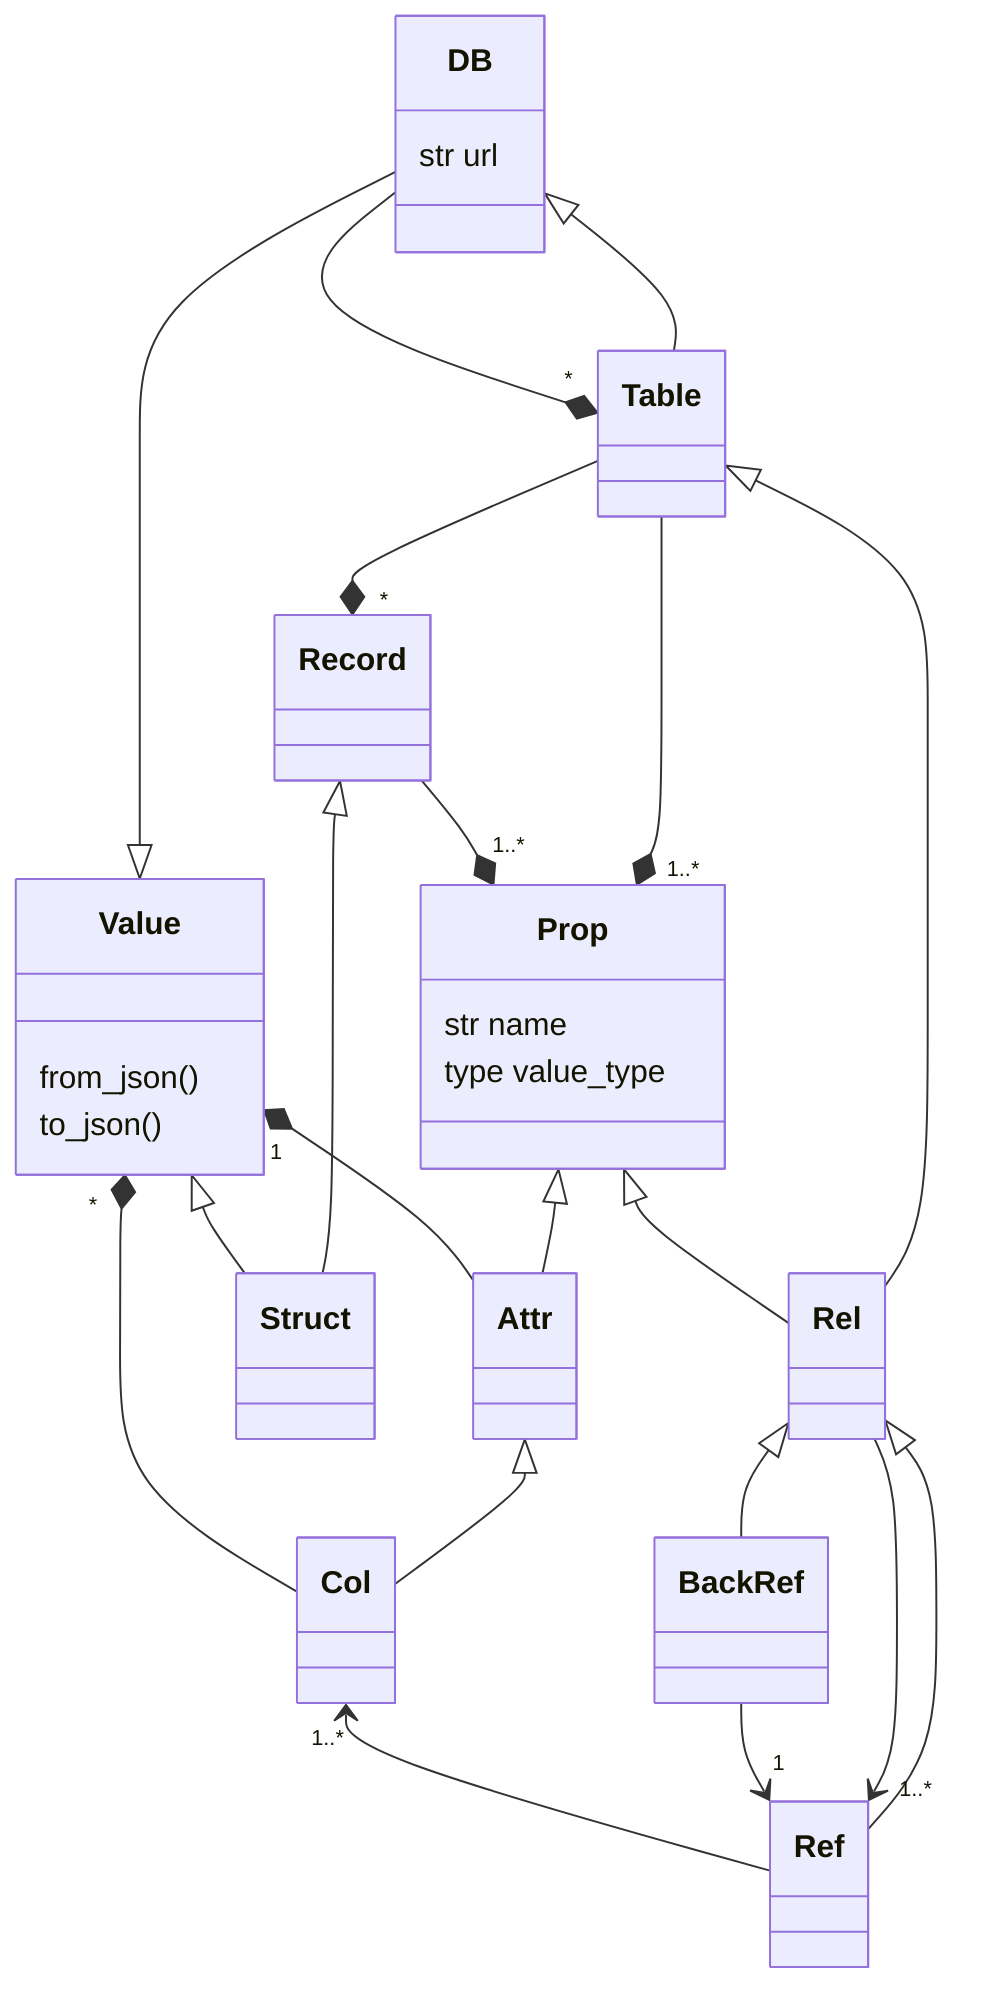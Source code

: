classDiagram
    DB --|> Value
    DB <|-- Table
    Table --* "*" Record
    Prop <|-- Attr
    Attr <|-- Col
    Record <|-- Struct
    Value <|-- Struct
    Value "1" *-- Attr
    Value "*" *-- Col
    DB --* "*" Table
    Table <|-- Rel
    Prop <|-- Rel
    Rel <|-- Ref
    Rel <|-- BackRef
    Table --* "1..*" Prop
    Record --* "1..*" Prop
    Rel --> "1..*" Ref
    BackRef --> "1" Ref
    Col "1..*" <-- Ref
    class Prop{
        str name
        type value_type
    }
    class Value{
        from_json()
        to_json()
    }
    class DB{
        str url
    }